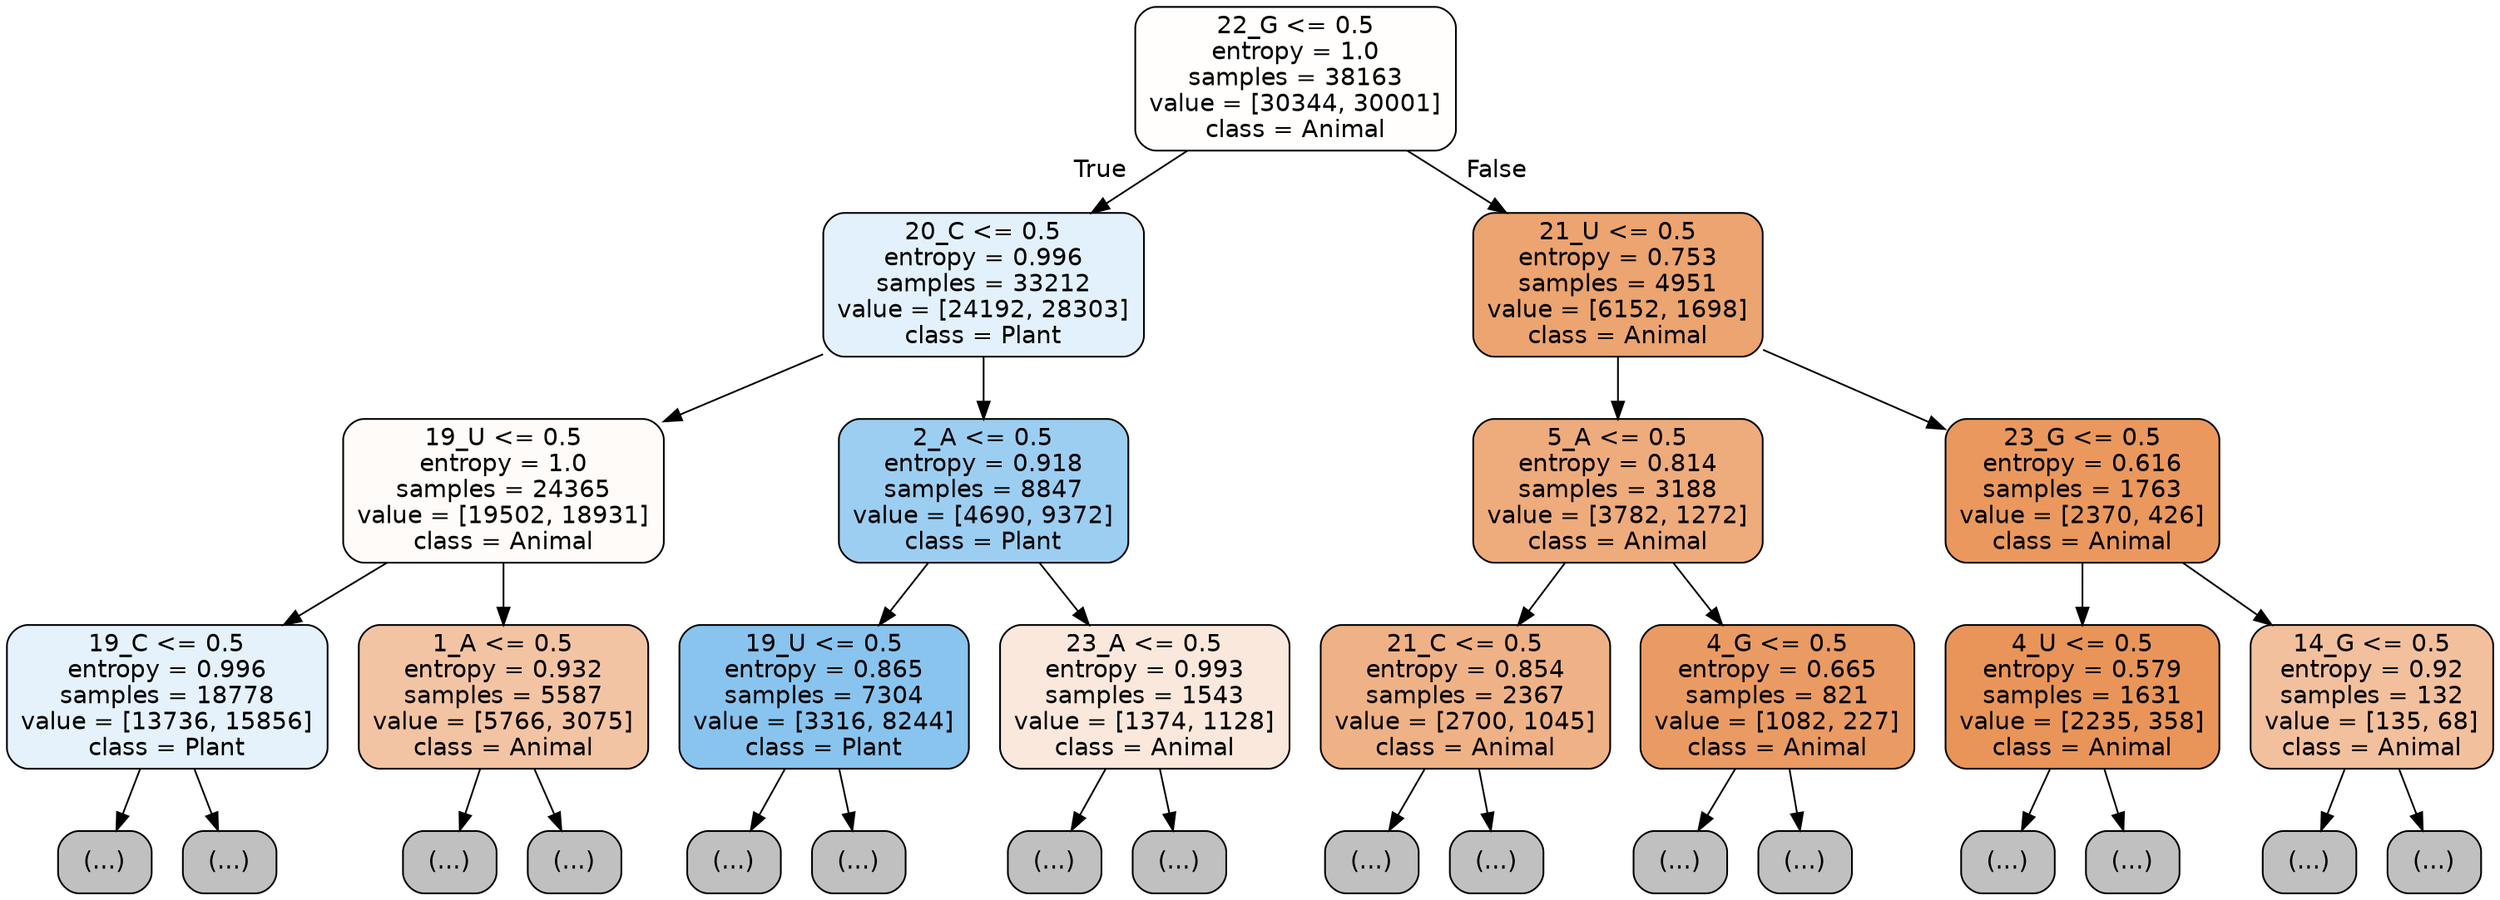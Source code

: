 digraph Tree {
node [shape=box, style="filled, rounded", color="black", fontname="helvetica"] ;
edge [fontname="helvetica"] ;
0 [label="22_G <= 0.5\nentropy = 1.0\nsamples = 38163\nvalue = [30344, 30001]\nclass = Animal", fillcolor="#fffefd"] ;
1 [label="20_C <= 0.5\nentropy = 0.996\nsamples = 33212\nvalue = [24192, 28303]\nclass = Plant", fillcolor="#e2f1fb"] ;
0 -> 1 [labeldistance=2.5, labelangle=45, headlabel="True"] ;
2 [label="19_U <= 0.5\nentropy = 1.0\nsamples = 24365\nvalue = [19502, 18931]\nclass = Animal", fillcolor="#fefbf9"] ;
1 -> 2 ;
3 [label="19_C <= 0.5\nentropy = 0.996\nsamples = 18778\nvalue = [13736, 15856]\nclass = Plant", fillcolor="#e5f2fc"] ;
2 -> 3 ;
4 [label="(...)", fillcolor="#C0C0C0"] ;
3 -> 4 ;
5693 [label="(...)", fillcolor="#C0C0C0"] ;
3 -> 5693 ;
8556 [label="1_A <= 0.5\nentropy = 0.932\nsamples = 5587\nvalue = [5766, 3075]\nclass = Animal", fillcolor="#f3c4a3"] ;
2 -> 8556 ;
8557 [label="(...)", fillcolor="#C0C0C0"] ;
8556 -> 8557 ;
10732 [label="(...)", fillcolor="#C0C0C0"] ;
8556 -> 10732 ;
11535 [label="2_A <= 0.5\nentropy = 0.918\nsamples = 8847\nvalue = [4690, 9372]\nclass = Plant", fillcolor="#9ccef2"] ;
1 -> 11535 ;
11536 [label="19_U <= 0.5\nentropy = 0.865\nsamples = 7304\nvalue = [3316, 8244]\nclass = Plant", fillcolor="#89c4ef"] ;
11535 -> 11536 ;
11537 [label="(...)", fillcolor="#C0C0C0"] ;
11536 -> 11537 ;
13494 [label="(...)", fillcolor="#C0C0C0"] ;
11536 -> 13494 ;
14199 [label="23_A <= 0.5\nentropy = 0.993\nsamples = 1543\nvalue = [1374, 1128]\nclass = Animal", fillcolor="#fae8dc"] ;
11535 -> 14199 ;
14200 [label="(...)", fillcolor="#C0C0C0"] ;
14199 -> 14200 ;
14931 [label="(...)", fillcolor="#C0C0C0"] ;
14199 -> 14931 ;
14962 [label="21_U <= 0.5\nentropy = 0.753\nsamples = 4951\nvalue = [6152, 1698]\nclass = Animal", fillcolor="#eca470"] ;
0 -> 14962 [labeldistance=2.5, labelangle=-45, headlabel="False"] ;
14963 [label="5_A <= 0.5\nentropy = 0.814\nsamples = 3188\nvalue = [3782, 1272]\nclass = Animal", fillcolor="#eeab7c"] ;
14962 -> 14963 ;
14964 [label="21_C <= 0.5\nentropy = 0.854\nsamples = 2367\nvalue = [2700, 1045]\nclass = Animal", fillcolor="#efb286"] ;
14963 -> 14964 ;
14965 [label="(...)", fillcolor="#C0C0C0"] ;
14964 -> 14965 ;
15820 [label="(...)", fillcolor="#C0C0C0"] ;
14964 -> 15820 ;
16079 [label="4_G <= 0.5\nentropy = 0.665\nsamples = 821\nvalue = [1082, 227]\nclass = Animal", fillcolor="#ea9b63"] ;
14963 -> 16079 ;
16080 [label="(...)", fillcolor="#C0C0C0"] ;
16079 -> 16080 ;
16265 [label="(...)", fillcolor="#C0C0C0"] ;
16079 -> 16265 ;
16418 [label="23_G <= 0.5\nentropy = 0.616\nsamples = 1763\nvalue = [2370, 426]\nclass = Animal", fillcolor="#ea985d"] ;
14962 -> 16418 ;
16419 [label="4_U <= 0.5\nentropy = 0.579\nsamples = 1631\nvalue = [2235, 358]\nclass = Animal", fillcolor="#e99559"] ;
16418 -> 16419 ;
16420 [label="(...)", fillcolor="#C0C0C0"] ;
16419 -> 16420 ;
16749 [label="(...)", fillcolor="#C0C0C0"] ;
16419 -> 16749 ;
16886 [label="14_G <= 0.5\nentropy = 0.92\nsamples = 132\nvalue = [135, 68]\nclass = Animal", fillcolor="#f2c09d"] ;
16418 -> 16886 ;
16887 [label="(...)", fillcolor="#C0C0C0"] ;
16886 -> 16887 ;
16924 [label="(...)", fillcolor="#C0C0C0"] ;
16886 -> 16924 ;
}